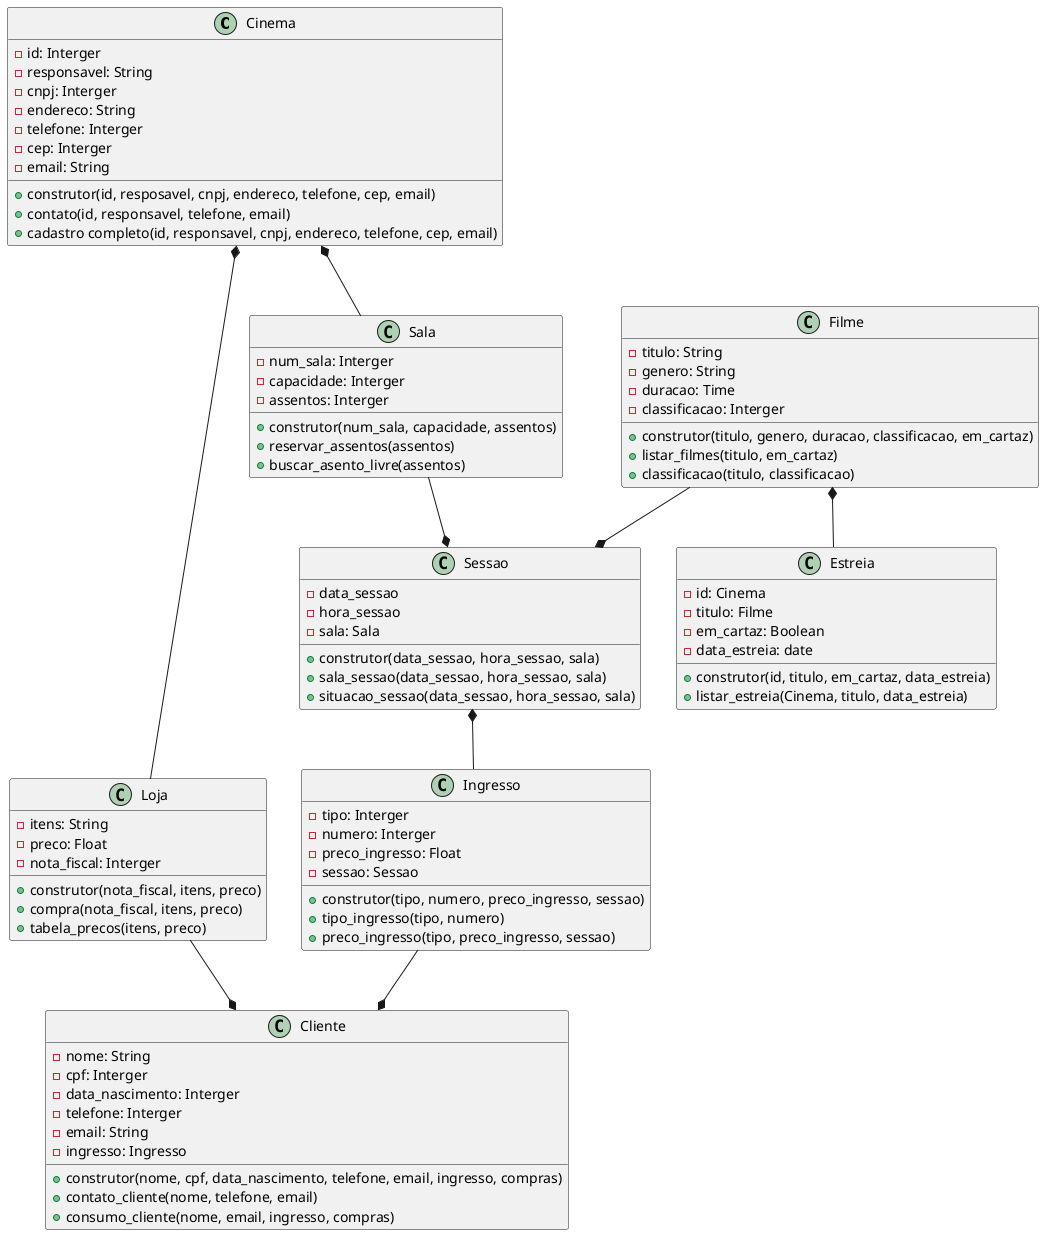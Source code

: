 @startuml Diagrama Herança Cinema - Grupo 1

class Cinema {
    - id: Interger
    - responsavel: String
    - cnpj: Interger 
    - endereco: String
    - telefone: Interger
    - cep: Interger
    - email: String
    + construtor(id, resposavel, cnpj, endereco, telefone, cep, email)
    + contato(id, responsavel, telefone, email)
    + cadastro completo(id, responsavel, cnpj, endereco, telefone, cep, email)
}

class Sala{
    - num_sala: Interger
    - capacidade: Interger
    - assentos: Interger
    + construtor(num_sala, capacidade, assentos)
    + reservar_assentos(assentos)
    + buscar_asento_livre(assentos)
}

class Sessao{
    - data_sessao
    - hora_sessao
    - sala: Sala
    + construtor(data_sessao, hora_sessao, sala)
    + sala_sessao(data_sessao, hora_sessao, sala)
    + situacao_sessao(data_sessao, hora_sessao, sala)      
}

class Loja{
    - itens: String
    - preco: Float
    - nota_fiscal: Interger
    + construtor(nota_fiscal, itens, preco)
    + compra(nota_fiscal, itens, preco)
    + tabela_precos(itens, preco)
}

class Ingresso{
    - tipo: Interger
    - numero: Interger
    - preco_ingresso: Float
    - sessao: Sessao
    + construtor(tipo, numero, preco_ingresso, sessao)
    + tipo_ingresso(tipo, numero)
    + preco_ingresso(tipo, preco_ingresso, sessao)
}

class Cliente{
    - nome: String
    - cpf: Interger
    - data_nascimento: Interger
    - telefone: Interger
    - email: String
    - ingresso: Ingresso
    + construtor(nome, cpf, data_nascimento, telefone, email, ingresso, compras)
    + contato_cliente(nome, telefone, email)
    + consumo_cliente(nome, email, ingresso, compras)    
}

class Filme{
    - titulo: String
    - genero: String
    - duracao: Time
    - classificacao: Interger
    + construtor(titulo, genero, duracao, classificacao, em_cartaz)
    + listar_filmes(titulo, em_cartaz)
    + classificacao(titulo, classificacao)
}

class Estreia {
    - id: Cinema
    - titulo: Filme
    - em_cartaz: Boolean
    - data_estreia: date
    + construtor(id, titulo, em_cartaz, data_estreia)
    + listar_estreia(Cinema, titulo, data_estreia)
}

Cinema *-- Sala
Sala --* Sessao
Filme --* Sessao
Filme *-- Estreia
Ingresso --* Cliente
Cinema *-- Loja
Loja --* Cliente
Sessao *-- Ingresso
@enduml
